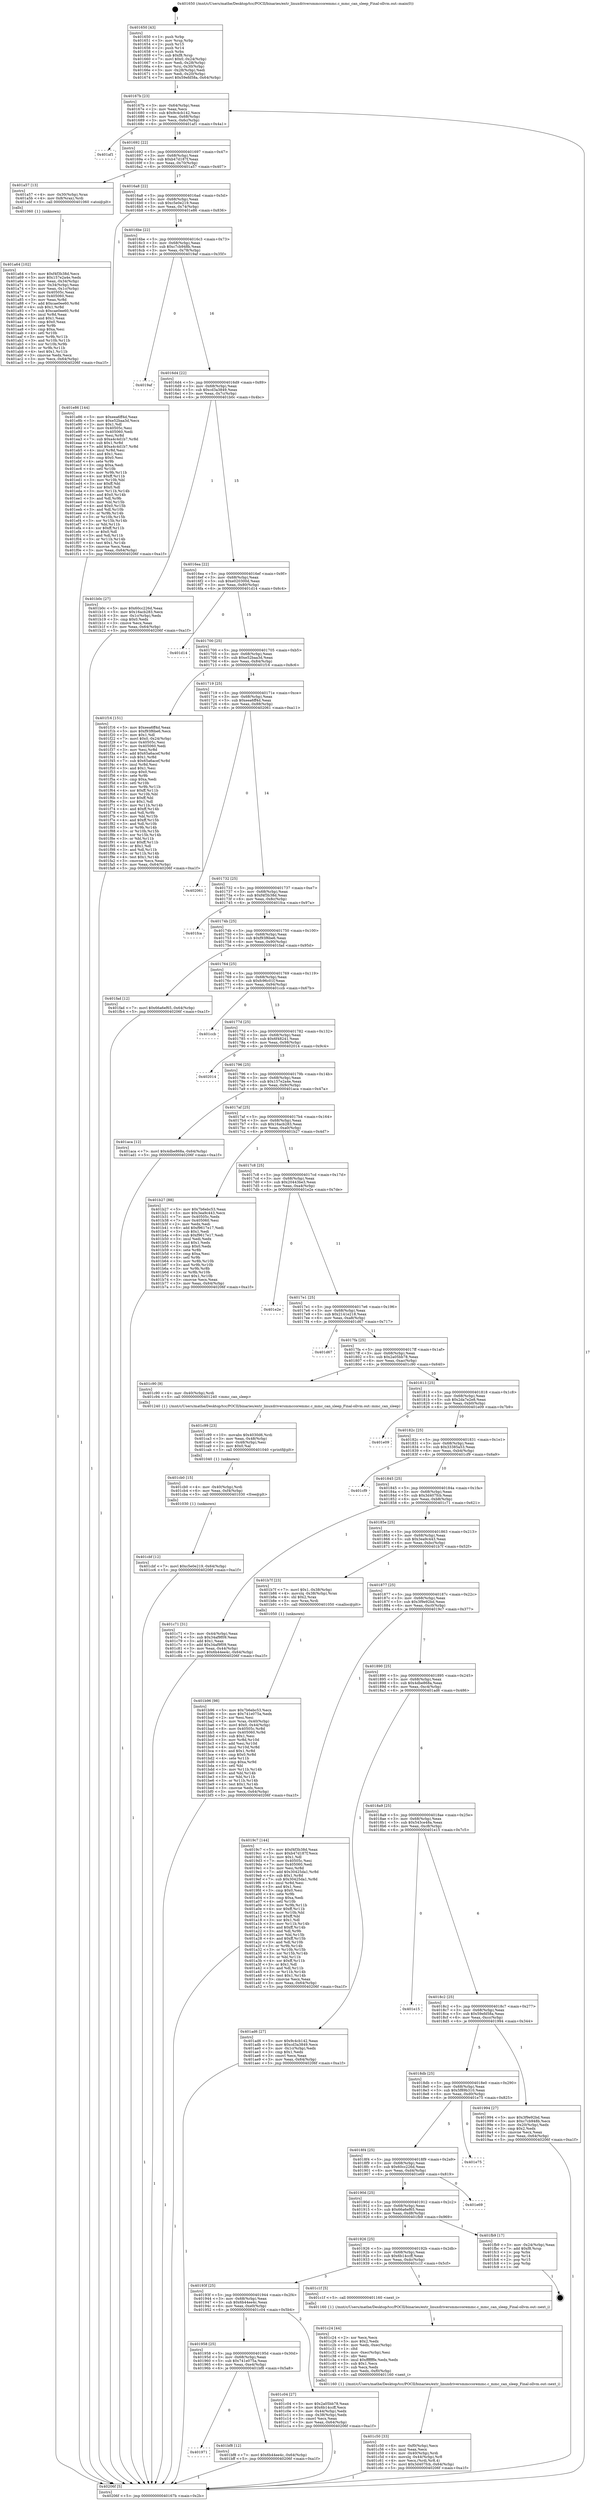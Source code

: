 digraph "0x401650" {
  label = "0x401650 (/mnt/c/Users/mathe/Desktop/tcc/POCII/binaries/extr_linuxdriversmmccoremmc.c_mmc_can_sleep_Final-ollvm.out::main(0))"
  labelloc = "t"
  node[shape=record]

  Entry [label="",width=0.3,height=0.3,shape=circle,fillcolor=black,style=filled]
  "0x40167b" [label="{
     0x40167b [23]\l
     | [instrs]\l
     &nbsp;&nbsp;0x40167b \<+3\>: mov -0x64(%rbp),%eax\l
     &nbsp;&nbsp;0x40167e \<+2\>: mov %eax,%ecx\l
     &nbsp;&nbsp;0x401680 \<+6\>: sub $0x9c4cb142,%ecx\l
     &nbsp;&nbsp;0x401686 \<+3\>: mov %eax,-0x68(%rbp)\l
     &nbsp;&nbsp;0x401689 \<+3\>: mov %ecx,-0x6c(%rbp)\l
     &nbsp;&nbsp;0x40168c \<+6\>: je 0000000000401af1 \<main+0x4a1\>\l
  }"]
  "0x401af1" [label="{
     0x401af1\l
  }", style=dashed]
  "0x401692" [label="{
     0x401692 [22]\l
     | [instrs]\l
     &nbsp;&nbsp;0x401692 \<+5\>: jmp 0000000000401697 \<main+0x47\>\l
     &nbsp;&nbsp;0x401697 \<+3\>: mov -0x68(%rbp),%eax\l
     &nbsp;&nbsp;0x40169a \<+5\>: sub $0xb47d187f,%eax\l
     &nbsp;&nbsp;0x40169f \<+3\>: mov %eax,-0x70(%rbp)\l
     &nbsp;&nbsp;0x4016a2 \<+6\>: je 0000000000401a57 \<main+0x407\>\l
  }"]
  Exit [label="",width=0.3,height=0.3,shape=circle,fillcolor=black,style=filled,peripheries=2]
  "0x401a57" [label="{
     0x401a57 [13]\l
     | [instrs]\l
     &nbsp;&nbsp;0x401a57 \<+4\>: mov -0x30(%rbp),%rax\l
     &nbsp;&nbsp;0x401a5b \<+4\>: mov 0x8(%rax),%rdi\l
     &nbsp;&nbsp;0x401a5f \<+5\>: call 0000000000401060 \<atoi@plt\>\l
     | [calls]\l
     &nbsp;&nbsp;0x401060 \{1\} (unknown)\l
  }"]
  "0x4016a8" [label="{
     0x4016a8 [22]\l
     | [instrs]\l
     &nbsp;&nbsp;0x4016a8 \<+5\>: jmp 00000000004016ad \<main+0x5d\>\l
     &nbsp;&nbsp;0x4016ad \<+3\>: mov -0x68(%rbp),%eax\l
     &nbsp;&nbsp;0x4016b0 \<+5\>: sub $0xc5e0e219,%eax\l
     &nbsp;&nbsp;0x4016b5 \<+3\>: mov %eax,-0x74(%rbp)\l
     &nbsp;&nbsp;0x4016b8 \<+6\>: je 0000000000401e86 \<main+0x836\>\l
  }"]
  "0x401cbf" [label="{
     0x401cbf [12]\l
     | [instrs]\l
     &nbsp;&nbsp;0x401cbf \<+7\>: movl $0xc5e0e219,-0x64(%rbp)\l
     &nbsp;&nbsp;0x401cc6 \<+5\>: jmp 000000000040206f \<main+0xa1f\>\l
  }"]
  "0x401e86" [label="{
     0x401e86 [144]\l
     | [instrs]\l
     &nbsp;&nbsp;0x401e86 \<+5\>: mov $0xeea6ff4d,%eax\l
     &nbsp;&nbsp;0x401e8b \<+5\>: mov $0xe52baa3d,%ecx\l
     &nbsp;&nbsp;0x401e90 \<+2\>: mov $0x1,%dl\l
     &nbsp;&nbsp;0x401e92 \<+7\>: mov 0x40505c,%esi\l
     &nbsp;&nbsp;0x401e99 \<+7\>: mov 0x405060,%edi\l
     &nbsp;&nbsp;0x401ea0 \<+3\>: mov %esi,%r8d\l
     &nbsp;&nbsp;0x401ea3 \<+7\>: sub $0xa4c4d1b7,%r8d\l
     &nbsp;&nbsp;0x401eaa \<+4\>: sub $0x1,%r8d\l
     &nbsp;&nbsp;0x401eae \<+7\>: add $0xa4c4d1b7,%r8d\l
     &nbsp;&nbsp;0x401eb5 \<+4\>: imul %r8d,%esi\l
     &nbsp;&nbsp;0x401eb9 \<+3\>: and $0x1,%esi\l
     &nbsp;&nbsp;0x401ebc \<+3\>: cmp $0x0,%esi\l
     &nbsp;&nbsp;0x401ebf \<+4\>: sete %r9b\l
     &nbsp;&nbsp;0x401ec3 \<+3\>: cmp $0xa,%edi\l
     &nbsp;&nbsp;0x401ec6 \<+4\>: setl %r10b\l
     &nbsp;&nbsp;0x401eca \<+3\>: mov %r9b,%r11b\l
     &nbsp;&nbsp;0x401ecd \<+4\>: xor $0xff,%r11b\l
     &nbsp;&nbsp;0x401ed1 \<+3\>: mov %r10b,%bl\l
     &nbsp;&nbsp;0x401ed4 \<+3\>: xor $0xff,%bl\l
     &nbsp;&nbsp;0x401ed7 \<+3\>: xor $0x0,%dl\l
     &nbsp;&nbsp;0x401eda \<+3\>: mov %r11b,%r14b\l
     &nbsp;&nbsp;0x401edd \<+4\>: and $0x0,%r14b\l
     &nbsp;&nbsp;0x401ee1 \<+3\>: and %dl,%r9b\l
     &nbsp;&nbsp;0x401ee4 \<+3\>: mov %bl,%r15b\l
     &nbsp;&nbsp;0x401ee7 \<+4\>: and $0x0,%r15b\l
     &nbsp;&nbsp;0x401eeb \<+3\>: and %dl,%r10b\l
     &nbsp;&nbsp;0x401eee \<+3\>: or %r9b,%r14b\l
     &nbsp;&nbsp;0x401ef1 \<+3\>: or %r10b,%r15b\l
     &nbsp;&nbsp;0x401ef4 \<+3\>: xor %r15b,%r14b\l
     &nbsp;&nbsp;0x401ef7 \<+3\>: or %bl,%r11b\l
     &nbsp;&nbsp;0x401efa \<+4\>: xor $0xff,%r11b\l
     &nbsp;&nbsp;0x401efe \<+3\>: or $0x0,%dl\l
     &nbsp;&nbsp;0x401f01 \<+3\>: and %dl,%r11b\l
     &nbsp;&nbsp;0x401f04 \<+3\>: or %r11b,%r14b\l
     &nbsp;&nbsp;0x401f07 \<+4\>: test $0x1,%r14b\l
     &nbsp;&nbsp;0x401f0b \<+3\>: cmovne %ecx,%eax\l
     &nbsp;&nbsp;0x401f0e \<+3\>: mov %eax,-0x64(%rbp)\l
     &nbsp;&nbsp;0x401f11 \<+5\>: jmp 000000000040206f \<main+0xa1f\>\l
  }"]
  "0x4016be" [label="{
     0x4016be [22]\l
     | [instrs]\l
     &nbsp;&nbsp;0x4016be \<+5\>: jmp 00000000004016c3 \<main+0x73\>\l
     &nbsp;&nbsp;0x4016c3 \<+3\>: mov -0x68(%rbp),%eax\l
     &nbsp;&nbsp;0x4016c6 \<+5\>: sub $0xc7cb948b,%eax\l
     &nbsp;&nbsp;0x4016cb \<+3\>: mov %eax,-0x78(%rbp)\l
     &nbsp;&nbsp;0x4016ce \<+6\>: je 00000000004019af \<main+0x35f\>\l
  }"]
  "0x401cb0" [label="{
     0x401cb0 [15]\l
     | [instrs]\l
     &nbsp;&nbsp;0x401cb0 \<+4\>: mov -0x40(%rbp),%rdi\l
     &nbsp;&nbsp;0x401cb4 \<+6\>: mov %eax,-0xf4(%rbp)\l
     &nbsp;&nbsp;0x401cba \<+5\>: call 0000000000401030 \<free@plt\>\l
     | [calls]\l
     &nbsp;&nbsp;0x401030 \{1\} (unknown)\l
  }"]
  "0x4019af" [label="{
     0x4019af\l
  }", style=dashed]
  "0x4016d4" [label="{
     0x4016d4 [22]\l
     | [instrs]\l
     &nbsp;&nbsp;0x4016d4 \<+5\>: jmp 00000000004016d9 \<main+0x89\>\l
     &nbsp;&nbsp;0x4016d9 \<+3\>: mov -0x68(%rbp),%eax\l
     &nbsp;&nbsp;0x4016dc \<+5\>: sub $0xcd3a3849,%eax\l
     &nbsp;&nbsp;0x4016e1 \<+3\>: mov %eax,-0x7c(%rbp)\l
     &nbsp;&nbsp;0x4016e4 \<+6\>: je 0000000000401b0c \<main+0x4bc\>\l
  }"]
  "0x401c99" [label="{
     0x401c99 [23]\l
     | [instrs]\l
     &nbsp;&nbsp;0x401c99 \<+10\>: movabs $0x4030d6,%rdi\l
     &nbsp;&nbsp;0x401ca3 \<+3\>: mov %eax,-0x48(%rbp)\l
     &nbsp;&nbsp;0x401ca6 \<+3\>: mov -0x48(%rbp),%esi\l
     &nbsp;&nbsp;0x401ca9 \<+2\>: mov $0x0,%al\l
     &nbsp;&nbsp;0x401cab \<+5\>: call 0000000000401040 \<printf@plt\>\l
     | [calls]\l
     &nbsp;&nbsp;0x401040 \{1\} (unknown)\l
  }"]
  "0x401b0c" [label="{
     0x401b0c [27]\l
     | [instrs]\l
     &nbsp;&nbsp;0x401b0c \<+5\>: mov $0x60cc226d,%eax\l
     &nbsp;&nbsp;0x401b11 \<+5\>: mov $0x16acb283,%ecx\l
     &nbsp;&nbsp;0x401b16 \<+3\>: mov -0x1c(%rbp),%edx\l
     &nbsp;&nbsp;0x401b19 \<+3\>: cmp $0x0,%edx\l
     &nbsp;&nbsp;0x401b1c \<+3\>: cmove %ecx,%eax\l
     &nbsp;&nbsp;0x401b1f \<+3\>: mov %eax,-0x64(%rbp)\l
     &nbsp;&nbsp;0x401b22 \<+5\>: jmp 000000000040206f \<main+0xa1f\>\l
  }"]
  "0x4016ea" [label="{
     0x4016ea [22]\l
     | [instrs]\l
     &nbsp;&nbsp;0x4016ea \<+5\>: jmp 00000000004016ef \<main+0x9f\>\l
     &nbsp;&nbsp;0x4016ef \<+3\>: mov -0x68(%rbp),%eax\l
     &nbsp;&nbsp;0x4016f2 \<+5\>: sub $0xe020300d,%eax\l
     &nbsp;&nbsp;0x4016f7 \<+3\>: mov %eax,-0x80(%rbp)\l
     &nbsp;&nbsp;0x4016fa \<+6\>: je 0000000000401d14 \<main+0x6c4\>\l
  }"]
  "0x401c50" [label="{
     0x401c50 [33]\l
     | [instrs]\l
     &nbsp;&nbsp;0x401c50 \<+6\>: mov -0xf0(%rbp),%ecx\l
     &nbsp;&nbsp;0x401c56 \<+3\>: imul %eax,%ecx\l
     &nbsp;&nbsp;0x401c59 \<+4\>: mov -0x40(%rbp),%rdi\l
     &nbsp;&nbsp;0x401c5d \<+4\>: movslq -0x44(%rbp),%r8\l
     &nbsp;&nbsp;0x401c61 \<+4\>: mov %ecx,(%rdi,%r8,4)\l
     &nbsp;&nbsp;0x401c65 \<+7\>: movl $0x3d407fcb,-0x64(%rbp)\l
     &nbsp;&nbsp;0x401c6c \<+5\>: jmp 000000000040206f \<main+0xa1f\>\l
  }"]
  "0x401d14" [label="{
     0x401d14\l
  }", style=dashed]
  "0x401700" [label="{
     0x401700 [25]\l
     | [instrs]\l
     &nbsp;&nbsp;0x401700 \<+5\>: jmp 0000000000401705 \<main+0xb5\>\l
     &nbsp;&nbsp;0x401705 \<+3\>: mov -0x68(%rbp),%eax\l
     &nbsp;&nbsp;0x401708 \<+5\>: sub $0xe52baa3d,%eax\l
     &nbsp;&nbsp;0x40170d \<+6\>: mov %eax,-0x84(%rbp)\l
     &nbsp;&nbsp;0x401713 \<+6\>: je 0000000000401f16 \<main+0x8c6\>\l
  }"]
  "0x401c24" [label="{
     0x401c24 [44]\l
     | [instrs]\l
     &nbsp;&nbsp;0x401c24 \<+2\>: xor %ecx,%ecx\l
     &nbsp;&nbsp;0x401c26 \<+5\>: mov $0x2,%edx\l
     &nbsp;&nbsp;0x401c2b \<+6\>: mov %edx,-0xec(%rbp)\l
     &nbsp;&nbsp;0x401c31 \<+1\>: cltd\l
     &nbsp;&nbsp;0x401c32 \<+6\>: mov -0xec(%rbp),%esi\l
     &nbsp;&nbsp;0x401c38 \<+2\>: idiv %esi\l
     &nbsp;&nbsp;0x401c3a \<+6\>: imul $0xfffffffe,%edx,%edx\l
     &nbsp;&nbsp;0x401c40 \<+3\>: sub $0x1,%ecx\l
     &nbsp;&nbsp;0x401c43 \<+2\>: sub %ecx,%edx\l
     &nbsp;&nbsp;0x401c45 \<+6\>: mov %edx,-0xf0(%rbp)\l
     &nbsp;&nbsp;0x401c4b \<+5\>: call 0000000000401160 \<next_i\>\l
     | [calls]\l
     &nbsp;&nbsp;0x401160 \{1\} (/mnt/c/Users/mathe/Desktop/tcc/POCII/binaries/extr_linuxdriversmmccoremmc.c_mmc_can_sleep_Final-ollvm.out::next_i)\l
  }"]
  "0x401f16" [label="{
     0x401f16 [151]\l
     | [instrs]\l
     &nbsp;&nbsp;0x401f16 \<+5\>: mov $0xeea6ff4d,%eax\l
     &nbsp;&nbsp;0x401f1b \<+5\>: mov $0xf93f6be6,%ecx\l
     &nbsp;&nbsp;0x401f20 \<+2\>: mov $0x1,%dl\l
     &nbsp;&nbsp;0x401f22 \<+7\>: movl $0x0,-0x24(%rbp)\l
     &nbsp;&nbsp;0x401f29 \<+7\>: mov 0x40505c,%esi\l
     &nbsp;&nbsp;0x401f30 \<+7\>: mov 0x405060,%edi\l
     &nbsp;&nbsp;0x401f37 \<+3\>: mov %esi,%r8d\l
     &nbsp;&nbsp;0x401f3a \<+7\>: add $0x65a6acef,%r8d\l
     &nbsp;&nbsp;0x401f41 \<+4\>: sub $0x1,%r8d\l
     &nbsp;&nbsp;0x401f45 \<+7\>: sub $0x65a6acef,%r8d\l
     &nbsp;&nbsp;0x401f4c \<+4\>: imul %r8d,%esi\l
     &nbsp;&nbsp;0x401f50 \<+3\>: and $0x1,%esi\l
     &nbsp;&nbsp;0x401f53 \<+3\>: cmp $0x0,%esi\l
     &nbsp;&nbsp;0x401f56 \<+4\>: sete %r9b\l
     &nbsp;&nbsp;0x401f5a \<+3\>: cmp $0xa,%edi\l
     &nbsp;&nbsp;0x401f5d \<+4\>: setl %r10b\l
     &nbsp;&nbsp;0x401f61 \<+3\>: mov %r9b,%r11b\l
     &nbsp;&nbsp;0x401f64 \<+4\>: xor $0xff,%r11b\l
     &nbsp;&nbsp;0x401f68 \<+3\>: mov %r10b,%bl\l
     &nbsp;&nbsp;0x401f6b \<+3\>: xor $0xff,%bl\l
     &nbsp;&nbsp;0x401f6e \<+3\>: xor $0x1,%dl\l
     &nbsp;&nbsp;0x401f71 \<+3\>: mov %r11b,%r14b\l
     &nbsp;&nbsp;0x401f74 \<+4\>: and $0xff,%r14b\l
     &nbsp;&nbsp;0x401f78 \<+3\>: and %dl,%r9b\l
     &nbsp;&nbsp;0x401f7b \<+3\>: mov %bl,%r15b\l
     &nbsp;&nbsp;0x401f7e \<+4\>: and $0xff,%r15b\l
     &nbsp;&nbsp;0x401f82 \<+3\>: and %dl,%r10b\l
     &nbsp;&nbsp;0x401f85 \<+3\>: or %r9b,%r14b\l
     &nbsp;&nbsp;0x401f88 \<+3\>: or %r10b,%r15b\l
     &nbsp;&nbsp;0x401f8b \<+3\>: xor %r15b,%r14b\l
     &nbsp;&nbsp;0x401f8e \<+3\>: or %bl,%r11b\l
     &nbsp;&nbsp;0x401f91 \<+4\>: xor $0xff,%r11b\l
     &nbsp;&nbsp;0x401f95 \<+3\>: or $0x1,%dl\l
     &nbsp;&nbsp;0x401f98 \<+3\>: and %dl,%r11b\l
     &nbsp;&nbsp;0x401f9b \<+3\>: or %r11b,%r14b\l
     &nbsp;&nbsp;0x401f9e \<+4\>: test $0x1,%r14b\l
     &nbsp;&nbsp;0x401fa2 \<+3\>: cmovne %ecx,%eax\l
     &nbsp;&nbsp;0x401fa5 \<+3\>: mov %eax,-0x64(%rbp)\l
     &nbsp;&nbsp;0x401fa8 \<+5\>: jmp 000000000040206f \<main+0xa1f\>\l
  }"]
  "0x401719" [label="{
     0x401719 [25]\l
     | [instrs]\l
     &nbsp;&nbsp;0x401719 \<+5\>: jmp 000000000040171e \<main+0xce\>\l
     &nbsp;&nbsp;0x40171e \<+3\>: mov -0x68(%rbp),%eax\l
     &nbsp;&nbsp;0x401721 \<+5\>: sub $0xeea6ff4d,%eax\l
     &nbsp;&nbsp;0x401726 \<+6\>: mov %eax,-0x88(%rbp)\l
     &nbsp;&nbsp;0x40172c \<+6\>: je 0000000000402061 \<main+0xa11\>\l
  }"]
  "0x401971" [label="{
     0x401971\l
  }", style=dashed]
  "0x402061" [label="{
     0x402061\l
  }", style=dashed]
  "0x401732" [label="{
     0x401732 [25]\l
     | [instrs]\l
     &nbsp;&nbsp;0x401732 \<+5\>: jmp 0000000000401737 \<main+0xe7\>\l
     &nbsp;&nbsp;0x401737 \<+3\>: mov -0x68(%rbp),%eax\l
     &nbsp;&nbsp;0x40173a \<+5\>: sub $0xf4f3b38d,%eax\l
     &nbsp;&nbsp;0x40173f \<+6\>: mov %eax,-0x8c(%rbp)\l
     &nbsp;&nbsp;0x401745 \<+6\>: je 0000000000401fca \<main+0x97a\>\l
  }"]
  "0x401bf8" [label="{
     0x401bf8 [12]\l
     | [instrs]\l
     &nbsp;&nbsp;0x401bf8 \<+7\>: movl $0x6b44ee4c,-0x64(%rbp)\l
     &nbsp;&nbsp;0x401bff \<+5\>: jmp 000000000040206f \<main+0xa1f\>\l
  }"]
  "0x401fca" [label="{
     0x401fca\l
  }", style=dashed]
  "0x40174b" [label="{
     0x40174b [25]\l
     | [instrs]\l
     &nbsp;&nbsp;0x40174b \<+5\>: jmp 0000000000401750 \<main+0x100\>\l
     &nbsp;&nbsp;0x401750 \<+3\>: mov -0x68(%rbp),%eax\l
     &nbsp;&nbsp;0x401753 \<+5\>: sub $0xf93f6be6,%eax\l
     &nbsp;&nbsp;0x401758 \<+6\>: mov %eax,-0x90(%rbp)\l
     &nbsp;&nbsp;0x40175e \<+6\>: je 0000000000401fad \<main+0x95d\>\l
  }"]
  "0x401958" [label="{
     0x401958 [25]\l
     | [instrs]\l
     &nbsp;&nbsp;0x401958 \<+5\>: jmp 000000000040195d \<main+0x30d\>\l
     &nbsp;&nbsp;0x40195d \<+3\>: mov -0x68(%rbp),%eax\l
     &nbsp;&nbsp;0x401960 \<+5\>: sub $0x741e075a,%eax\l
     &nbsp;&nbsp;0x401965 \<+6\>: mov %eax,-0xe4(%rbp)\l
     &nbsp;&nbsp;0x40196b \<+6\>: je 0000000000401bf8 \<main+0x5a8\>\l
  }"]
  "0x401fad" [label="{
     0x401fad [12]\l
     | [instrs]\l
     &nbsp;&nbsp;0x401fad \<+7\>: movl $0x66a6ef65,-0x64(%rbp)\l
     &nbsp;&nbsp;0x401fb4 \<+5\>: jmp 000000000040206f \<main+0xa1f\>\l
  }"]
  "0x401764" [label="{
     0x401764 [25]\l
     | [instrs]\l
     &nbsp;&nbsp;0x401764 \<+5\>: jmp 0000000000401769 \<main+0x119\>\l
     &nbsp;&nbsp;0x401769 \<+3\>: mov -0x68(%rbp),%eax\l
     &nbsp;&nbsp;0x40176c \<+5\>: sub $0xfc96c01f,%eax\l
     &nbsp;&nbsp;0x401771 \<+6\>: mov %eax,-0x94(%rbp)\l
     &nbsp;&nbsp;0x401777 \<+6\>: je 0000000000401ccb \<main+0x67b\>\l
  }"]
  "0x401c04" [label="{
     0x401c04 [27]\l
     | [instrs]\l
     &nbsp;&nbsp;0x401c04 \<+5\>: mov $0x2a05bb78,%eax\l
     &nbsp;&nbsp;0x401c09 \<+5\>: mov $0x6b14ccff,%ecx\l
     &nbsp;&nbsp;0x401c0e \<+3\>: mov -0x44(%rbp),%edx\l
     &nbsp;&nbsp;0x401c11 \<+3\>: cmp -0x38(%rbp),%edx\l
     &nbsp;&nbsp;0x401c14 \<+3\>: cmovl %ecx,%eax\l
     &nbsp;&nbsp;0x401c17 \<+3\>: mov %eax,-0x64(%rbp)\l
     &nbsp;&nbsp;0x401c1a \<+5\>: jmp 000000000040206f \<main+0xa1f\>\l
  }"]
  "0x401ccb" [label="{
     0x401ccb\l
  }", style=dashed]
  "0x40177d" [label="{
     0x40177d [25]\l
     | [instrs]\l
     &nbsp;&nbsp;0x40177d \<+5\>: jmp 0000000000401782 \<main+0x132\>\l
     &nbsp;&nbsp;0x401782 \<+3\>: mov -0x68(%rbp),%eax\l
     &nbsp;&nbsp;0x401785 \<+5\>: sub $0x6f48241,%eax\l
     &nbsp;&nbsp;0x40178a \<+6\>: mov %eax,-0x98(%rbp)\l
     &nbsp;&nbsp;0x401790 \<+6\>: je 0000000000402014 \<main+0x9c4\>\l
  }"]
  "0x40193f" [label="{
     0x40193f [25]\l
     | [instrs]\l
     &nbsp;&nbsp;0x40193f \<+5\>: jmp 0000000000401944 \<main+0x2f4\>\l
     &nbsp;&nbsp;0x401944 \<+3\>: mov -0x68(%rbp),%eax\l
     &nbsp;&nbsp;0x401947 \<+5\>: sub $0x6b44ee4c,%eax\l
     &nbsp;&nbsp;0x40194c \<+6\>: mov %eax,-0xe0(%rbp)\l
     &nbsp;&nbsp;0x401952 \<+6\>: je 0000000000401c04 \<main+0x5b4\>\l
  }"]
  "0x402014" [label="{
     0x402014\l
  }", style=dashed]
  "0x401796" [label="{
     0x401796 [25]\l
     | [instrs]\l
     &nbsp;&nbsp;0x401796 \<+5\>: jmp 000000000040179b \<main+0x14b\>\l
     &nbsp;&nbsp;0x40179b \<+3\>: mov -0x68(%rbp),%eax\l
     &nbsp;&nbsp;0x40179e \<+5\>: sub $0x157e2a4e,%eax\l
     &nbsp;&nbsp;0x4017a3 \<+6\>: mov %eax,-0x9c(%rbp)\l
     &nbsp;&nbsp;0x4017a9 \<+6\>: je 0000000000401aca \<main+0x47a\>\l
  }"]
  "0x401c1f" [label="{
     0x401c1f [5]\l
     | [instrs]\l
     &nbsp;&nbsp;0x401c1f \<+5\>: call 0000000000401160 \<next_i\>\l
     | [calls]\l
     &nbsp;&nbsp;0x401160 \{1\} (/mnt/c/Users/mathe/Desktop/tcc/POCII/binaries/extr_linuxdriversmmccoremmc.c_mmc_can_sleep_Final-ollvm.out::next_i)\l
  }"]
  "0x401aca" [label="{
     0x401aca [12]\l
     | [instrs]\l
     &nbsp;&nbsp;0x401aca \<+7\>: movl $0x4dbe868a,-0x64(%rbp)\l
     &nbsp;&nbsp;0x401ad1 \<+5\>: jmp 000000000040206f \<main+0xa1f\>\l
  }"]
  "0x4017af" [label="{
     0x4017af [25]\l
     | [instrs]\l
     &nbsp;&nbsp;0x4017af \<+5\>: jmp 00000000004017b4 \<main+0x164\>\l
     &nbsp;&nbsp;0x4017b4 \<+3\>: mov -0x68(%rbp),%eax\l
     &nbsp;&nbsp;0x4017b7 \<+5\>: sub $0x16acb283,%eax\l
     &nbsp;&nbsp;0x4017bc \<+6\>: mov %eax,-0xa0(%rbp)\l
     &nbsp;&nbsp;0x4017c2 \<+6\>: je 0000000000401b27 \<main+0x4d7\>\l
  }"]
  "0x401926" [label="{
     0x401926 [25]\l
     | [instrs]\l
     &nbsp;&nbsp;0x401926 \<+5\>: jmp 000000000040192b \<main+0x2db\>\l
     &nbsp;&nbsp;0x40192b \<+3\>: mov -0x68(%rbp),%eax\l
     &nbsp;&nbsp;0x40192e \<+5\>: sub $0x6b14ccff,%eax\l
     &nbsp;&nbsp;0x401933 \<+6\>: mov %eax,-0xdc(%rbp)\l
     &nbsp;&nbsp;0x401939 \<+6\>: je 0000000000401c1f \<main+0x5cf\>\l
  }"]
  "0x401b27" [label="{
     0x401b27 [88]\l
     | [instrs]\l
     &nbsp;&nbsp;0x401b27 \<+5\>: mov $0x7b6ebc53,%eax\l
     &nbsp;&nbsp;0x401b2c \<+5\>: mov $0x3ea9c443,%ecx\l
     &nbsp;&nbsp;0x401b31 \<+7\>: mov 0x40505c,%edx\l
     &nbsp;&nbsp;0x401b38 \<+7\>: mov 0x405060,%esi\l
     &nbsp;&nbsp;0x401b3f \<+2\>: mov %edx,%edi\l
     &nbsp;&nbsp;0x401b41 \<+6\>: add $0xf9617e17,%edi\l
     &nbsp;&nbsp;0x401b47 \<+3\>: sub $0x1,%edi\l
     &nbsp;&nbsp;0x401b4a \<+6\>: sub $0xf9617e17,%edi\l
     &nbsp;&nbsp;0x401b50 \<+3\>: imul %edi,%edx\l
     &nbsp;&nbsp;0x401b53 \<+3\>: and $0x1,%edx\l
     &nbsp;&nbsp;0x401b56 \<+3\>: cmp $0x0,%edx\l
     &nbsp;&nbsp;0x401b59 \<+4\>: sete %r8b\l
     &nbsp;&nbsp;0x401b5d \<+3\>: cmp $0xa,%esi\l
     &nbsp;&nbsp;0x401b60 \<+4\>: setl %r9b\l
     &nbsp;&nbsp;0x401b64 \<+3\>: mov %r8b,%r10b\l
     &nbsp;&nbsp;0x401b67 \<+3\>: and %r9b,%r10b\l
     &nbsp;&nbsp;0x401b6a \<+3\>: xor %r9b,%r8b\l
     &nbsp;&nbsp;0x401b6d \<+3\>: or %r8b,%r10b\l
     &nbsp;&nbsp;0x401b70 \<+4\>: test $0x1,%r10b\l
     &nbsp;&nbsp;0x401b74 \<+3\>: cmovne %ecx,%eax\l
     &nbsp;&nbsp;0x401b77 \<+3\>: mov %eax,-0x64(%rbp)\l
     &nbsp;&nbsp;0x401b7a \<+5\>: jmp 000000000040206f \<main+0xa1f\>\l
  }"]
  "0x4017c8" [label="{
     0x4017c8 [25]\l
     | [instrs]\l
     &nbsp;&nbsp;0x4017c8 \<+5\>: jmp 00000000004017cd \<main+0x17d\>\l
     &nbsp;&nbsp;0x4017cd \<+3\>: mov -0x68(%rbp),%eax\l
     &nbsp;&nbsp;0x4017d0 \<+5\>: sub $0x20443be3,%eax\l
     &nbsp;&nbsp;0x4017d5 \<+6\>: mov %eax,-0xa4(%rbp)\l
     &nbsp;&nbsp;0x4017db \<+6\>: je 0000000000401e2e \<main+0x7de\>\l
  }"]
  "0x401fb9" [label="{
     0x401fb9 [17]\l
     | [instrs]\l
     &nbsp;&nbsp;0x401fb9 \<+3\>: mov -0x24(%rbp),%eax\l
     &nbsp;&nbsp;0x401fbc \<+7\>: add $0xf8,%rsp\l
     &nbsp;&nbsp;0x401fc3 \<+1\>: pop %rbx\l
     &nbsp;&nbsp;0x401fc4 \<+2\>: pop %r14\l
     &nbsp;&nbsp;0x401fc6 \<+2\>: pop %r15\l
     &nbsp;&nbsp;0x401fc8 \<+1\>: pop %rbp\l
     &nbsp;&nbsp;0x401fc9 \<+1\>: ret\l
  }"]
  "0x401e2e" [label="{
     0x401e2e\l
  }", style=dashed]
  "0x4017e1" [label="{
     0x4017e1 [25]\l
     | [instrs]\l
     &nbsp;&nbsp;0x4017e1 \<+5\>: jmp 00000000004017e6 \<main+0x196\>\l
     &nbsp;&nbsp;0x4017e6 \<+3\>: mov -0x68(%rbp),%eax\l
     &nbsp;&nbsp;0x4017e9 \<+5\>: sub $0x2141e218,%eax\l
     &nbsp;&nbsp;0x4017ee \<+6\>: mov %eax,-0xa8(%rbp)\l
     &nbsp;&nbsp;0x4017f4 \<+6\>: je 0000000000401d67 \<main+0x717\>\l
  }"]
  "0x40190d" [label="{
     0x40190d [25]\l
     | [instrs]\l
     &nbsp;&nbsp;0x40190d \<+5\>: jmp 0000000000401912 \<main+0x2c2\>\l
     &nbsp;&nbsp;0x401912 \<+3\>: mov -0x68(%rbp),%eax\l
     &nbsp;&nbsp;0x401915 \<+5\>: sub $0x66a6ef65,%eax\l
     &nbsp;&nbsp;0x40191a \<+6\>: mov %eax,-0xd8(%rbp)\l
     &nbsp;&nbsp;0x401920 \<+6\>: je 0000000000401fb9 \<main+0x969\>\l
  }"]
  "0x401d67" [label="{
     0x401d67\l
  }", style=dashed]
  "0x4017fa" [label="{
     0x4017fa [25]\l
     | [instrs]\l
     &nbsp;&nbsp;0x4017fa \<+5\>: jmp 00000000004017ff \<main+0x1af\>\l
     &nbsp;&nbsp;0x4017ff \<+3\>: mov -0x68(%rbp),%eax\l
     &nbsp;&nbsp;0x401802 \<+5\>: sub $0x2a05bb78,%eax\l
     &nbsp;&nbsp;0x401807 \<+6\>: mov %eax,-0xac(%rbp)\l
     &nbsp;&nbsp;0x40180d \<+6\>: je 0000000000401c90 \<main+0x640\>\l
  }"]
  "0x401e69" [label="{
     0x401e69\l
  }", style=dashed]
  "0x401c90" [label="{
     0x401c90 [9]\l
     | [instrs]\l
     &nbsp;&nbsp;0x401c90 \<+4\>: mov -0x40(%rbp),%rdi\l
     &nbsp;&nbsp;0x401c94 \<+5\>: call 0000000000401240 \<mmc_can_sleep\>\l
     | [calls]\l
     &nbsp;&nbsp;0x401240 \{1\} (/mnt/c/Users/mathe/Desktop/tcc/POCII/binaries/extr_linuxdriversmmccoremmc.c_mmc_can_sleep_Final-ollvm.out::mmc_can_sleep)\l
  }"]
  "0x401813" [label="{
     0x401813 [25]\l
     | [instrs]\l
     &nbsp;&nbsp;0x401813 \<+5\>: jmp 0000000000401818 \<main+0x1c8\>\l
     &nbsp;&nbsp;0x401818 \<+3\>: mov -0x68(%rbp),%eax\l
     &nbsp;&nbsp;0x40181b \<+5\>: sub $0x2da7e2e8,%eax\l
     &nbsp;&nbsp;0x401820 \<+6\>: mov %eax,-0xb0(%rbp)\l
     &nbsp;&nbsp;0x401826 \<+6\>: je 0000000000401e09 \<main+0x7b9\>\l
  }"]
  "0x4018f4" [label="{
     0x4018f4 [25]\l
     | [instrs]\l
     &nbsp;&nbsp;0x4018f4 \<+5\>: jmp 00000000004018f9 \<main+0x2a9\>\l
     &nbsp;&nbsp;0x4018f9 \<+3\>: mov -0x68(%rbp),%eax\l
     &nbsp;&nbsp;0x4018fc \<+5\>: sub $0x60cc226d,%eax\l
     &nbsp;&nbsp;0x401901 \<+6\>: mov %eax,-0xd4(%rbp)\l
     &nbsp;&nbsp;0x401907 \<+6\>: je 0000000000401e69 \<main+0x819\>\l
  }"]
  "0x401e09" [label="{
     0x401e09\l
  }", style=dashed]
  "0x40182c" [label="{
     0x40182c [25]\l
     | [instrs]\l
     &nbsp;&nbsp;0x40182c \<+5\>: jmp 0000000000401831 \<main+0x1e1\>\l
     &nbsp;&nbsp;0x401831 \<+3\>: mov -0x68(%rbp),%eax\l
     &nbsp;&nbsp;0x401834 \<+5\>: sub $0x33385a53,%eax\l
     &nbsp;&nbsp;0x401839 \<+6\>: mov %eax,-0xb4(%rbp)\l
     &nbsp;&nbsp;0x40183f \<+6\>: je 0000000000401cf9 \<main+0x6a9\>\l
  }"]
  "0x401e75" [label="{
     0x401e75\l
  }", style=dashed]
  "0x401cf9" [label="{
     0x401cf9\l
  }", style=dashed]
  "0x401845" [label="{
     0x401845 [25]\l
     | [instrs]\l
     &nbsp;&nbsp;0x401845 \<+5\>: jmp 000000000040184a \<main+0x1fa\>\l
     &nbsp;&nbsp;0x40184a \<+3\>: mov -0x68(%rbp),%eax\l
     &nbsp;&nbsp;0x40184d \<+5\>: sub $0x3d407fcb,%eax\l
     &nbsp;&nbsp;0x401852 \<+6\>: mov %eax,-0xb8(%rbp)\l
     &nbsp;&nbsp;0x401858 \<+6\>: je 0000000000401c71 \<main+0x621\>\l
  }"]
  "0x401b96" [label="{
     0x401b96 [98]\l
     | [instrs]\l
     &nbsp;&nbsp;0x401b96 \<+5\>: mov $0x7b6ebc53,%ecx\l
     &nbsp;&nbsp;0x401b9b \<+5\>: mov $0x741e075a,%edx\l
     &nbsp;&nbsp;0x401ba0 \<+2\>: xor %esi,%esi\l
     &nbsp;&nbsp;0x401ba2 \<+4\>: mov %rax,-0x40(%rbp)\l
     &nbsp;&nbsp;0x401ba6 \<+7\>: movl $0x0,-0x44(%rbp)\l
     &nbsp;&nbsp;0x401bad \<+8\>: mov 0x40505c,%r8d\l
     &nbsp;&nbsp;0x401bb5 \<+8\>: mov 0x405060,%r9d\l
     &nbsp;&nbsp;0x401bbd \<+3\>: sub $0x1,%esi\l
     &nbsp;&nbsp;0x401bc0 \<+3\>: mov %r8d,%r10d\l
     &nbsp;&nbsp;0x401bc3 \<+3\>: add %esi,%r10d\l
     &nbsp;&nbsp;0x401bc6 \<+4\>: imul %r10d,%r8d\l
     &nbsp;&nbsp;0x401bca \<+4\>: and $0x1,%r8d\l
     &nbsp;&nbsp;0x401bce \<+4\>: cmp $0x0,%r8d\l
     &nbsp;&nbsp;0x401bd2 \<+4\>: sete %r11b\l
     &nbsp;&nbsp;0x401bd6 \<+4\>: cmp $0xa,%r9d\l
     &nbsp;&nbsp;0x401bda \<+3\>: setl %bl\l
     &nbsp;&nbsp;0x401bdd \<+3\>: mov %r11b,%r14b\l
     &nbsp;&nbsp;0x401be0 \<+3\>: and %bl,%r14b\l
     &nbsp;&nbsp;0x401be3 \<+3\>: xor %bl,%r11b\l
     &nbsp;&nbsp;0x401be6 \<+3\>: or %r11b,%r14b\l
     &nbsp;&nbsp;0x401be9 \<+4\>: test $0x1,%r14b\l
     &nbsp;&nbsp;0x401bed \<+3\>: cmovne %edx,%ecx\l
     &nbsp;&nbsp;0x401bf0 \<+3\>: mov %ecx,-0x64(%rbp)\l
     &nbsp;&nbsp;0x401bf3 \<+5\>: jmp 000000000040206f \<main+0xa1f\>\l
  }"]
  "0x401c71" [label="{
     0x401c71 [31]\l
     | [instrs]\l
     &nbsp;&nbsp;0x401c71 \<+3\>: mov -0x44(%rbp),%eax\l
     &nbsp;&nbsp;0x401c74 \<+5\>: sub $0x34af9f09,%eax\l
     &nbsp;&nbsp;0x401c79 \<+3\>: add $0x1,%eax\l
     &nbsp;&nbsp;0x401c7c \<+5\>: add $0x34af9f09,%eax\l
     &nbsp;&nbsp;0x401c81 \<+3\>: mov %eax,-0x44(%rbp)\l
     &nbsp;&nbsp;0x401c84 \<+7\>: movl $0x6b44ee4c,-0x64(%rbp)\l
     &nbsp;&nbsp;0x401c8b \<+5\>: jmp 000000000040206f \<main+0xa1f\>\l
  }"]
  "0x40185e" [label="{
     0x40185e [25]\l
     | [instrs]\l
     &nbsp;&nbsp;0x40185e \<+5\>: jmp 0000000000401863 \<main+0x213\>\l
     &nbsp;&nbsp;0x401863 \<+3\>: mov -0x68(%rbp),%eax\l
     &nbsp;&nbsp;0x401866 \<+5\>: sub $0x3ea9c443,%eax\l
     &nbsp;&nbsp;0x40186b \<+6\>: mov %eax,-0xbc(%rbp)\l
     &nbsp;&nbsp;0x401871 \<+6\>: je 0000000000401b7f \<main+0x52f\>\l
  }"]
  "0x401a64" [label="{
     0x401a64 [102]\l
     | [instrs]\l
     &nbsp;&nbsp;0x401a64 \<+5\>: mov $0xf4f3b38d,%ecx\l
     &nbsp;&nbsp;0x401a69 \<+5\>: mov $0x157e2a4e,%edx\l
     &nbsp;&nbsp;0x401a6e \<+3\>: mov %eax,-0x34(%rbp)\l
     &nbsp;&nbsp;0x401a71 \<+3\>: mov -0x34(%rbp),%eax\l
     &nbsp;&nbsp;0x401a74 \<+3\>: mov %eax,-0x1c(%rbp)\l
     &nbsp;&nbsp;0x401a77 \<+7\>: mov 0x40505c,%eax\l
     &nbsp;&nbsp;0x401a7e \<+7\>: mov 0x405060,%esi\l
     &nbsp;&nbsp;0x401a85 \<+3\>: mov %eax,%r8d\l
     &nbsp;&nbsp;0x401a88 \<+7\>: add $0xcae0ee60,%r8d\l
     &nbsp;&nbsp;0x401a8f \<+4\>: sub $0x1,%r8d\l
     &nbsp;&nbsp;0x401a93 \<+7\>: sub $0xcae0ee60,%r8d\l
     &nbsp;&nbsp;0x401a9a \<+4\>: imul %r8d,%eax\l
     &nbsp;&nbsp;0x401a9e \<+3\>: and $0x1,%eax\l
     &nbsp;&nbsp;0x401aa1 \<+3\>: cmp $0x0,%eax\l
     &nbsp;&nbsp;0x401aa4 \<+4\>: sete %r9b\l
     &nbsp;&nbsp;0x401aa8 \<+3\>: cmp $0xa,%esi\l
     &nbsp;&nbsp;0x401aab \<+4\>: setl %r10b\l
     &nbsp;&nbsp;0x401aaf \<+3\>: mov %r9b,%r11b\l
     &nbsp;&nbsp;0x401ab2 \<+3\>: and %r10b,%r11b\l
     &nbsp;&nbsp;0x401ab5 \<+3\>: xor %r10b,%r9b\l
     &nbsp;&nbsp;0x401ab8 \<+3\>: or %r9b,%r11b\l
     &nbsp;&nbsp;0x401abb \<+4\>: test $0x1,%r11b\l
     &nbsp;&nbsp;0x401abf \<+3\>: cmovne %edx,%ecx\l
     &nbsp;&nbsp;0x401ac2 \<+3\>: mov %ecx,-0x64(%rbp)\l
     &nbsp;&nbsp;0x401ac5 \<+5\>: jmp 000000000040206f \<main+0xa1f\>\l
  }"]
  "0x401b7f" [label="{
     0x401b7f [23]\l
     | [instrs]\l
     &nbsp;&nbsp;0x401b7f \<+7\>: movl $0x1,-0x38(%rbp)\l
     &nbsp;&nbsp;0x401b86 \<+4\>: movslq -0x38(%rbp),%rax\l
     &nbsp;&nbsp;0x401b8a \<+4\>: shl $0x2,%rax\l
     &nbsp;&nbsp;0x401b8e \<+3\>: mov %rax,%rdi\l
     &nbsp;&nbsp;0x401b91 \<+5\>: call 0000000000401050 \<malloc@plt\>\l
     | [calls]\l
     &nbsp;&nbsp;0x401050 \{1\} (unknown)\l
  }"]
  "0x401877" [label="{
     0x401877 [25]\l
     | [instrs]\l
     &nbsp;&nbsp;0x401877 \<+5\>: jmp 000000000040187c \<main+0x22c\>\l
     &nbsp;&nbsp;0x40187c \<+3\>: mov -0x68(%rbp),%eax\l
     &nbsp;&nbsp;0x40187f \<+5\>: sub $0x3f9e92bd,%eax\l
     &nbsp;&nbsp;0x401884 \<+6\>: mov %eax,-0xc0(%rbp)\l
     &nbsp;&nbsp;0x40188a \<+6\>: je 00000000004019c7 \<main+0x377\>\l
  }"]
  "0x401650" [label="{
     0x401650 [43]\l
     | [instrs]\l
     &nbsp;&nbsp;0x401650 \<+1\>: push %rbp\l
     &nbsp;&nbsp;0x401651 \<+3\>: mov %rsp,%rbp\l
     &nbsp;&nbsp;0x401654 \<+2\>: push %r15\l
     &nbsp;&nbsp;0x401656 \<+2\>: push %r14\l
     &nbsp;&nbsp;0x401658 \<+1\>: push %rbx\l
     &nbsp;&nbsp;0x401659 \<+7\>: sub $0xf8,%rsp\l
     &nbsp;&nbsp;0x401660 \<+7\>: movl $0x0,-0x24(%rbp)\l
     &nbsp;&nbsp;0x401667 \<+3\>: mov %edi,-0x28(%rbp)\l
     &nbsp;&nbsp;0x40166a \<+4\>: mov %rsi,-0x30(%rbp)\l
     &nbsp;&nbsp;0x40166e \<+3\>: mov -0x28(%rbp),%edi\l
     &nbsp;&nbsp;0x401671 \<+3\>: mov %edi,-0x20(%rbp)\l
     &nbsp;&nbsp;0x401674 \<+7\>: movl $0x59efd58a,-0x64(%rbp)\l
  }"]
  "0x4019c7" [label="{
     0x4019c7 [144]\l
     | [instrs]\l
     &nbsp;&nbsp;0x4019c7 \<+5\>: mov $0xf4f3b38d,%eax\l
     &nbsp;&nbsp;0x4019cc \<+5\>: mov $0xb47d187f,%ecx\l
     &nbsp;&nbsp;0x4019d1 \<+2\>: mov $0x1,%dl\l
     &nbsp;&nbsp;0x4019d3 \<+7\>: mov 0x40505c,%esi\l
     &nbsp;&nbsp;0x4019da \<+7\>: mov 0x405060,%edi\l
     &nbsp;&nbsp;0x4019e1 \<+3\>: mov %esi,%r8d\l
     &nbsp;&nbsp;0x4019e4 \<+7\>: add $0x30425da1,%r8d\l
     &nbsp;&nbsp;0x4019eb \<+4\>: sub $0x1,%r8d\l
     &nbsp;&nbsp;0x4019ef \<+7\>: sub $0x30425da1,%r8d\l
     &nbsp;&nbsp;0x4019f6 \<+4\>: imul %r8d,%esi\l
     &nbsp;&nbsp;0x4019fa \<+3\>: and $0x1,%esi\l
     &nbsp;&nbsp;0x4019fd \<+3\>: cmp $0x0,%esi\l
     &nbsp;&nbsp;0x401a00 \<+4\>: sete %r9b\l
     &nbsp;&nbsp;0x401a04 \<+3\>: cmp $0xa,%edi\l
     &nbsp;&nbsp;0x401a07 \<+4\>: setl %r10b\l
     &nbsp;&nbsp;0x401a0b \<+3\>: mov %r9b,%r11b\l
     &nbsp;&nbsp;0x401a0e \<+4\>: xor $0xff,%r11b\l
     &nbsp;&nbsp;0x401a12 \<+3\>: mov %r10b,%bl\l
     &nbsp;&nbsp;0x401a15 \<+3\>: xor $0xff,%bl\l
     &nbsp;&nbsp;0x401a18 \<+3\>: xor $0x1,%dl\l
     &nbsp;&nbsp;0x401a1b \<+3\>: mov %r11b,%r14b\l
     &nbsp;&nbsp;0x401a1e \<+4\>: and $0xff,%r14b\l
     &nbsp;&nbsp;0x401a22 \<+3\>: and %dl,%r9b\l
     &nbsp;&nbsp;0x401a25 \<+3\>: mov %bl,%r15b\l
     &nbsp;&nbsp;0x401a28 \<+4\>: and $0xff,%r15b\l
     &nbsp;&nbsp;0x401a2c \<+3\>: and %dl,%r10b\l
     &nbsp;&nbsp;0x401a2f \<+3\>: or %r9b,%r14b\l
     &nbsp;&nbsp;0x401a32 \<+3\>: or %r10b,%r15b\l
     &nbsp;&nbsp;0x401a35 \<+3\>: xor %r15b,%r14b\l
     &nbsp;&nbsp;0x401a38 \<+3\>: or %bl,%r11b\l
     &nbsp;&nbsp;0x401a3b \<+4\>: xor $0xff,%r11b\l
     &nbsp;&nbsp;0x401a3f \<+3\>: or $0x1,%dl\l
     &nbsp;&nbsp;0x401a42 \<+3\>: and %dl,%r11b\l
     &nbsp;&nbsp;0x401a45 \<+3\>: or %r11b,%r14b\l
     &nbsp;&nbsp;0x401a48 \<+4\>: test $0x1,%r14b\l
     &nbsp;&nbsp;0x401a4c \<+3\>: cmovne %ecx,%eax\l
     &nbsp;&nbsp;0x401a4f \<+3\>: mov %eax,-0x64(%rbp)\l
     &nbsp;&nbsp;0x401a52 \<+5\>: jmp 000000000040206f \<main+0xa1f\>\l
  }"]
  "0x401890" [label="{
     0x401890 [25]\l
     | [instrs]\l
     &nbsp;&nbsp;0x401890 \<+5\>: jmp 0000000000401895 \<main+0x245\>\l
     &nbsp;&nbsp;0x401895 \<+3\>: mov -0x68(%rbp),%eax\l
     &nbsp;&nbsp;0x401898 \<+5\>: sub $0x4dbe868a,%eax\l
     &nbsp;&nbsp;0x40189d \<+6\>: mov %eax,-0xc4(%rbp)\l
     &nbsp;&nbsp;0x4018a3 \<+6\>: je 0000000000401ad6 \<main+0x486\>\l
  }"]
  "0x40206f" [label="{
     0x40206f [5]\l
     | [instrs]\l
     &nbsp;&nbsp;0x40206f \<+5\>: jmp 000000000040167b \<main+0x2b\>\l
  }"]
  "0x401ad6" [label="{
     0x401ad6 [27]\l
     | [instrs]\l
     &nbsp;&nbsp;0x401ad6 \<+5\>: mov $0x9c4cb142,%eax\l
     &nbsp;&nbsp;0x401adb \<+5\>: mov $0xcd3a3849,%ecx\l
     &nbsp;&nbsp;0x401ae0 \<+3\>: mov -0x1c(%rbp),%edx\l
     &nbsp;&nbsp;0x401ae3 \<+3\>: cmp $0x1,%edx\l
     &nbsp;&nbsp;0x401ae6 \<+3\>: cmovl %ecx,%eax\l
     &nbsp;&nbsp;0x401ae9 \<+3\>: mov %eax,-0x64(%rbp)\l
     &nbsp;&nbsp;0x401aec \<+5\>: jmp 000000000040206f \<main+0xa1f\>\l
  }"]
  "0x4018a9" [label="{
     0x4018a9 [25]\l
     | [instrs]\l
     &nbsp;&nbsp;0x4018a9 \<+5\>: jmp 00000000004018ae \<main+0x25e\>\l
     &nbsp;&nbsp;0x4018ae \<+3\>: mov -0x68(%rbp),%eax\l
     &nbsp;&nbsp;0x4018b1 \<+5\>: sub $0x543ce48a,%eax\l
     &nbsp;&nbsp;0x4018b6 \<+6\>: mov %eax,-0xc8(%rbp)\l
     &nbsp;&nbsp;0x4018bc \<+6\>: je 0000000000401e15 \<main+0x7c5\>\l
  }"]
  "0x4018db" [label="{
     0x4018db [25]\l
     | [instrs]\l
     &nbsp;&nbsp;0x4018db \<+5\>: jmp 00000000004018e0 \<main+0x290\>\l
     &nbsp;&nbsp;0x4018e0 \<+3\>: mov -0x68(%rbp),%eax\l
     &nbsp;&nbsp;0x4018e3 \<+5\>: sub $0x5f89b310,%eax\l
     &nbsp;&nbsp;0x4018e8 \<+6\>: mov %eax,-0xd0(%rbp)\l
     &nbsp;&nbsp;0x4018ee \<+6\>: je 0000000000401e75 \<main+0x825\>\l
  }"]
  "0x401e15" [label="{
     0x401e15\l
  }", style=dashed]
  "0x4018c2" [label="{
     0x4018c2 [25]\l
     | [instrs]\l
     &nbsp;&nbsp;0x4018c2 \<+5\>: jmp 00000000004018c7 \<main+0x277\>\l
     &nbsp;&nbsp;0x4018c7 \<+3\>: mov -0x68(%rbp),%eax\l
     &nbsp;&nbsp;0x4018ca \<+5\>: sub $0x59efd58a,%eax\l
     &nbsp;&nbsp;0x4018cf \<+6\>: mov %eax,-0xcc(%rbp)\l
     &nbsp;&nbsp;0x4018d5 \<+6\>: je 0000000000401994 \<main+0x344\>\l
  }"]
  "0x401994" [label="{
     0x401994 [27]\l
     | [instrs]\l
     &nbsp;&nbsp;0x401994 \<+5\>: mov $0x3f9e92bd,%eax\l
     &nbsp;&nbsp;0x401999 \<+5\>: mov $0xc7cb948b,%ecx\l
     &nbsp;&nbsp;0x40199e \<+3\>: mov -0x20(%rbp),%edx\l
     &nbsp;&nbsp;0x4019a1 \<+3\>: cmp $0x2,%edx\l
     &nbsp;&nbsp;0x4019a4 \<+3\>: cmovne %ecx,%eax\l
     &nbsp;&nbsp;0x4019a7 \<+3\>: mov %eax,-0x64(%rbp)\l
     &nbsp;&nbsp;0x4019aa \<+5\>: jmp 000000000040206f \<main+0xa1f\>\l
  }"]
  Entry -> "0x401650" [label=" 1"]
  "0x40167b" -> "0x401af1" [label=" 0"]
  "0x40167b" -> "0x401692" [label=" 18"]
  "0x401fb9" -> Exit [label=" 1"]
  "0x401692" -> "0x401a57" [label=" 1"]
  "0x401692" -> "0x4016a8" [label=" 17"]
  "0x401fad" -> "0x40206f" [label=" 1"]
  "0x4016a8" -> "0x401e86" [label=" 1"]
  "0x4016a8" -> "0x4016be" [label=" 16"]
  "0x401f16" -> "0x40206f" [label=" 1"]
  "0x4016be" -> "0x4019af" [label=" 0"]
  "0x4016be" -> "0x4016d4" [label=" 16"]
  "0x401e86" -> "0x40206f" [label=" 1"]
  "0x4016d4" -> "0x401b0c" [label=" 1"]
  "0x4016d4" -> "0x4016ea" [label=" 15"]
  "0x401cbf" -> "0x40206f" [label=" 1"]
  "0x4016ea" -> "0x401d14" [label=" 0"]
  "0x4016ea" -> "0x401700" [label=" 15"]
  "0x401cb0" -> "0x401cbf" [label=" 1"]
  "0x401700" -> "0x401f16" [label=" 1"]
  "0x401700" -> "0x401719" [label=" 14"]
  "0x401c99" -> "0x401cb0" [label=" 1"]
  "0x401719" -> "0x402061" [label=" 0"]
  "0x401719" -> "0x401732" [label=" 14"]
  "0x401c90" -> "0x401c99" [label=" 1"]
  "0x401732" -> "0x401fca" [label=" 0"]
  "0x401732" -> "0x40174b" [label=" 14"]
  "0x401c71" -> "0x40206f" [label=" 1"]
  "0x40174b" -> "0x401fad" [label=" 1"]
  "0x40174b" -> "0x401764" [label=" 13"]
  "0x401c24" -> "0x401c50" [label=" 1"]
  "0x401764" -> "0x401ccb" [label=" 0"]
  "0x401764" -> "0x40177d" [label=" 13"]
  "0x401c1f" -> "0x401c24" [label=" 1"]
  "0x40177d" -> "0x402014" [label=" 0"]
  "0x40177d" -> "0x401796" [label=" 13"]
  "0x401bf8" -> "0x40206f" [label=" 1"]
  "0x401796" -> "0x401aca" [label=" 1"]
  "0x401796" -> "0x4017af" [label=" 12"]
  "0x401958" -> "0x401971" [label=" 0"]
  "0x4017af" -> "0x401b27" [label=" 1"]
  "0x4017af" -> "0x4017c8" [label=" 11"]
  "0x401c50" -> "0x40206f" [label=" 1"]
  "0x4017c8" -> "0x401e2e" [label=" 0"]
  "0x4017c8" -> "0x4017e1" [label=" 11"]
  "0x40193f" -> "0x401958" [label=" 1"]
  "0x4017e1" -> "0x401d67" [label=" 0"]
  "0x4017e1" -> "0x4017fa" [label=" 11"]
  "0x401c04" -> "0x40206f" [label=" 2"]
  "0x4017fa" -> "0x401c90" [label=" 1"]
  "0x4017fa" -> "0x401813" [label=" 10"]
  "0x401926" -> "0x40193f" [label=" 3"]
  "0x401813" -> "0x401e09" [label=" 0"]
  "0x401813" -> "0x40182c" [label=" 10"]
  "0x401958" -> "0x401bf8" [label=" 1"]
  "0x40182c" -> "0x401cf9" [label=" 0"]
  "0x40182c" -> "0x401845" [label=" 10"]
  "0x40190d" -> "0x401926" [label=" 4"]
  "0x401845" -> "0x401c71" [label=" 1"]
  "0x401845" -> "0x40185e" [label=" 9"]
  "0x40193f" -> "0x401c04" [label=" 2"]
  "0x40185e" -> "0x401b7f" [label=" 1"]
  "0x40185e" -> "0x401877" [label=" 8"]
  "0x4018f4" -> "0x40190d" [label=" 5"]
  "0x401877" -> "0x4019c7" [label=" 1"]
  "0x401877" -> "0x401890" [label=" 7"]
  "0x4018f4" -> "0x401e69" [label=" 0"]
  "0x401890" -> "0x401ad6" [label=" 1"]
  "0x401890" -> "0x4018a9" [label=" 6"]
  "0x401926" -> "0x401c1f" [label=" 1"]
  "0x4018a9" -> "0x401e15" [label=" 0"]
  "0x4018a9" -> "0x4018c2" [label=" 6"]
  "0x4018db" -> "0x4018f4" [label=" 5"]
  "0x4018c2" -> "0x401994" [label=" 1"]
  "0x4018c2" -> "0x4018db" [label=" 5"]
  "0x401994" -> "0x40206f" [label=" 1"]
  "0x401650" -> "0x40167b" [label=" 1"]
  "0x40206f" -> "0x40167b" [label=" 17"]
  "0x4019c7" -> "0x40206f" [label=" 1"]
  "0x401a57" -> "0x401a64" [label=" 1"]
  "0x401a64" -> "0x40206f" [label=" 1"]
  "0x401aca" -> "0x40206f" [label=" 1"]
  "0x401ad6" -> "0x40206f" [label=" 1"]
  "0x401b0c" -> "0x40206f" [label=" 1"]
  "0x401b27" -> "0x40206f" [label=" 1"]
  "0x401b7f" -> "0x401b96" [label=" 1"]
  "0x401b96" -> "0x40206f" [label=" 1"]
  "0x40190d" -> "0x401fb9" [label=" 1"]
  "0x4018db" -> "0x401e75" [label=" 0"]
}

